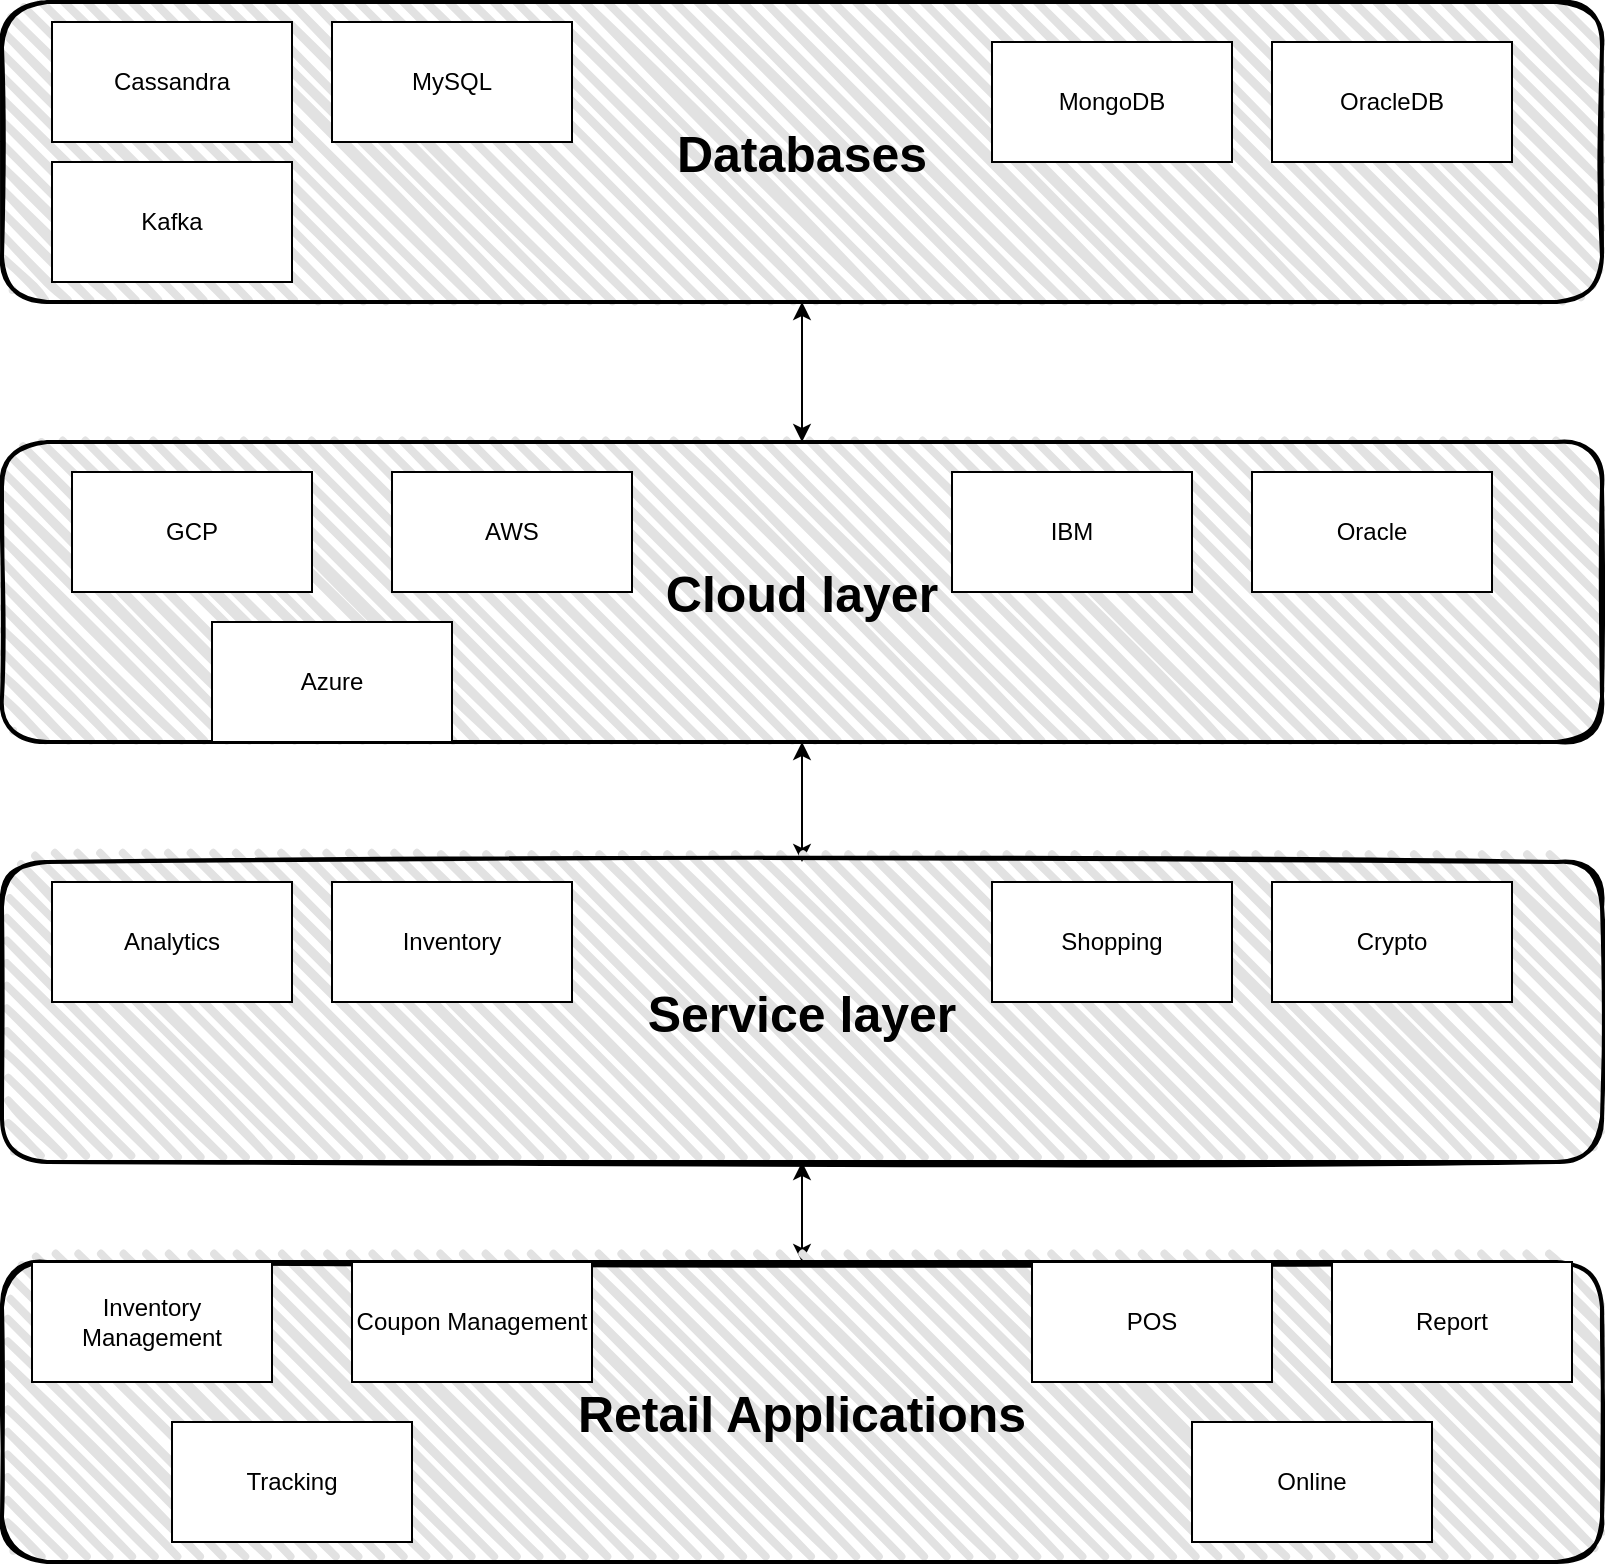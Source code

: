 <mxfile version="16.5.1" type="device"><diagram id="hGCHj76pYUpfbXe08rHS" name="Page-1"><mxGraphModel dx="1102" dy="857" grid="1" gridSize="10" guides="1" tooltips="1" connect="1" arrows="1" fold="1" page="1" pageScale="1" pageWidth="850" pageHeight="1100" math="0" shadow="0"><root><mxCell id="0"/><mxCell id="1" parent="0"/><mxCell id="7pBiYeP_DEOkdZnGHkWq-55" style="edgeStyle=orthogonalEdgeStyle;rounded=0;orthogonalLoop=1;jettySize=auto;html=1;fontSize=25;startArrow=classic;startFill=1;" parent="1" source="7pBiYeP_DEOkdZnGHkWq-15" target="7pBiYeP_DEOkdZnGHkWq-41" edge="1"><mxGeometry relative="1" as="geometry"/></mxCell><mxCell id="7pBiYeP_DEOkdZnGHkWq-15" value="&lt;b&gt;&lt;font style=&quot;font-size: 25px&quot;&gt;Retail Applications&lt;/font&gt;&lt;/b&gt;" style="rounded=1;whiteSpace=wrap;html=1;strokeWidth=2;fillWeight=4;hachureGap=8;hachureAngle=45;fillColor=#E2E2E2;sketch=1;" parent="1" vertex="1"><mxGeometry x="25" y="650" width="800" height="150" as="geometry"/></mxCell><mxCell id="7pBiYeP_DEOkdZnGHkWq-35" value="Inventory Management" style="rounded=0;whiteSpace=wrap;html=1;" parent="1" vertex="1"><mxGeometry x="40" y="650" width="120" height="60" as="geometry"/></mxCell><mxCell id="7pBiYeP_DEOkdZnGHkWq-36" value="Coupon Management" style="rounded=0;whiteSpace=wrap;html=1;" parent="1" vertex="1"><mxGeometry x="200" y="650" width="120" height="60" as="geometry"/></mxCell><mxCell id="7pBiYeP_DEOkdZnGHkWq-37" value="Tracking" style="rounded=0;whiteSpace=wrap;html=1;" parent="1" vertex="1"><mxGeometry x="110" y="730" width="120" height="60" as="geometry"/></mxCell><mxCell id="7pBiYeP_DEOkdZnGHkWq-38" value="POS" style="rounded=0;whiteSpace=wrap;html=1;" parent="1" vertex="1"><mxGeometry x="540" y="650" width="120" height="60" as="geometry"/></mxCell><mxCell id="7pBiYeP_DEOkdZnGHkWq-39" value="Report" style="rounded=0;whiteSpace=wrap;html=1;" parent="1" vertex="1"><mxGeometry x="690" y="650" width="120" height="60" as="geometry"/></mxCell><mxCell id="7pBiYeP_DEOkdZnGHkWq-54" style="edgeStyle=orthogonalEdgeStyle;rounded=0;orthogonalLoop=1;jettySize=auto;html=1;fontSize=25;startArrow=classic;startFill=1;" parent="1" source="7pBiYeP_DEOkdZnGHkWq-41" target="7pBiYeP_DEOkdZnGHkWq-49" edge="1"><mxGeometry relative="1" as="geometry"/></mxCell><mxCell id="7pBiYeP_DEOkdZnGHkWq-41" value="&lt;b&gt;&lt;font style=&quot;font-size: 25px&quot;&gt;Service layer&lt;/font&gt;&lt;/b&gt;" style="rounded=1;whiteSpace=wrap;html=1;strokeWidth=2;fillWeight=4;hachureGap=8;hachureAngle=45;fillColor=#E2E2E2;sketch=1;" parent="1" vertex="1"><mxGeometry x="25" y="450" width="800" height="150" as="geometry"/></mxCell><mxCell id="7pBiYeP_DEOkdZnGHkWq-42" value="Analytics" style="rounded=0;whiteSpace=wrap;html=1;" parent="1" vertex="1"><mxGeometry x="50" y="460" width="120" height="60" as="geometry"/></mxCell><mxCell id="7pBiYeP_DEOkdZnGHkWq-43" value="Inventory" style="rounded=0;whiteSpace=wrap;html=1;" parent="1" vertex="1"><mxGeometry x="190" y="460" width="120" height="60" as="geometry"/></mxCell><mxCell id="7pBiYeP_DEOkdZnGHkWq-44" value="Shopping" style="rounded=0;whiteSpace=wrap;html=1;" parent="1" vertex="1"><mxGeometry x="520" y="460" width="120" height="60" as="geometry"/></mxCell><mxCell id="7pBiYeP_DEOkdZnGHkWq-45" value="Online" style="rounded=0;whiteSpace=wrap;html=1;" parent="1" vertex="1"><mxGeometry x="620" y="730" width="120" height="60" as="geometry"/></mxCell><mxCell id="7pBiYeP_DEOkdZnGHkWq-47" value="Crypto" style="rounded=0;whiteSpace=wrap;html=1;" parent="1" vertex="1"><mxGeometry x="660" y="460" width="120" height="60" as="geometry"/></mxCell><mxCell id="7pBiYeP_DEOkdZnGHkWq-49" value="&lt;b&gt;&lt;font style=&quot;font-size: 25px&quot;&gt;Cloud layer&lt;/font&gt;&lt;/b&gt;" style="rounded=1;whiteSpace=wrap;html=1;strokeWidth=2;fillWeight=4;hachureGap=8;hachureAngle=45;fillColor=#E2E2E2;sketch=1;" parent="1" vertex="1"><mxGeometry x="25" y="240" width="800" height="150" as="geometry"/></mxCell><mxCell id="7pBiYeP_DEOkdZnGHkWq-50" value="GCP" style="rounded=0;whiteSpace=wrap;html=1;" parent="1" vertex="1"><mxGeometry x="60" y="255" width="120" height="60" as="geometry"/></mxCell><mxCell id="7pBiYeP_DEOkdZnGHkWq-51" value="AWS" style="rounded=0;whiteSpace=wrap;html=1;" parent="1" vertex="1"><mxGeometry x="220" y="255" width="120" height="60" as="geometry"/></mxCell><mxCell id="7pBiYeP_DEOkdZnGHkWq-52" value="Azure" style="rounded=0;whiteSpace=wrap;html=1;" parent="1" vertex="1"><mxGeometry x="130" y="330" width="120" height="60" as="geometry"/></mxCell><mxCell id="7pBiYeP_DEOkdZnGHkWq-56" value="IBM" style="rounded=0;whiteSpace=wrap;html=1;" parent="1" vertex="1"><mxGeometry x="500" y="255" width="120" height="60" as="geometry"/></mxCell><mxCell id="7pBiYeP_DEOkdZnGHkWq-57" value="Oracle" style="rounded=0;whiteSpace=wrap;html=1;" parent="1" vertex="1"><mxGeometry x="650" y="255" width="120" height="60" as="geometry"/></mxCell><mxCell id="7pBiYeP_DEOkdZnGHkWq-59" style="edgeStyle=orthogonalEdgeStyle;rounded=0;orthogonalLoop=1;jettySize=auto;html=1;fontSize=25;startArrow=classic;startFill=1;" parent="1" source="7pBiYeP_DEOkdZnGHkWq-58" target="7pBiYeP_DEOkdZnGHkWq-49" edge="1"><mxGeometry relative="1" as="geometry"/></mxCell><mxCell id="7pBiYeP_DEOkdZnGHkWq-58" value="&lt;b&gt;&lt;font style=&quot;font-size: 25px&quot;&gt;Databases&lt;/font&gt;&lt;/b&gt;" style="rounded=1;whiteSpace=wrap;html=1;strokeWidth=2;fillWeight=4;hachureGap=8;hachureAngle=45;fillColor=#E2E2E2;sketch=1;" parent="1" vertex="1"><mxGeometry x="25" y="20" width="800" height="150" as="geometry"/></mxCell><mxCell id="7pBiYeP_DEOkdZnGHkWq-61" value="Cassandra" style="rounded=0;whiteSpace=wrap;html=1;" parent="1" vertex="1"><mxGeometry x="50" y="30" width="120" height="60" as="geometry"/></mxCell><mxCell id="7pBiYeP_DEOkdZnGHkWq-62" value="Kafka" style="rounded=0;whiteSpace=wrap;html=1;" parent="1" vertex="1"><mxGeometry x="50" y="100" width="120" height="60" as="geometry"/></mxCell><mxCell id="7pBiYeP_DEOkdZnGHkWq-63" value="MySQL" style="rounded=0;whiteSpace=wrap;html=1;" parent="1" vertex="1"><mxGeometry x="190" y="30" width="120" height="60" as="geometry"/></mxCell><mxCell id="7pBiYeP_DEOkdZnGHkWq-64" value="MongoDB" style="rounded=0;whiteSpace=wrap;html=1;" parent="1" vertex="1"><mxGeometry x="520" y="40" width="120" height="60" as="geometry"/></mxCell><mxCell id="7pBiYeP_DEOkdZnGHkWq-65" value="OracleDB" style="rounded=0;whiteSpace=wrap;html=1;" parent="1" vertex="1"><mxGeometry x="660" y="40" width="120" height="60" as="geometry"/></mxCell></root></mxGraphModel></diagram></mxfile>